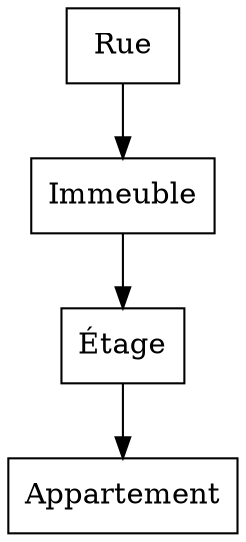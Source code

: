 // Generated by Mocodo 4.0.2

digraph {
  node [shape=box]
  "Étage" -> "Appartement"
  "Rue" -> "Immeuble"
  "Immeuble" -> "Étage"
}
